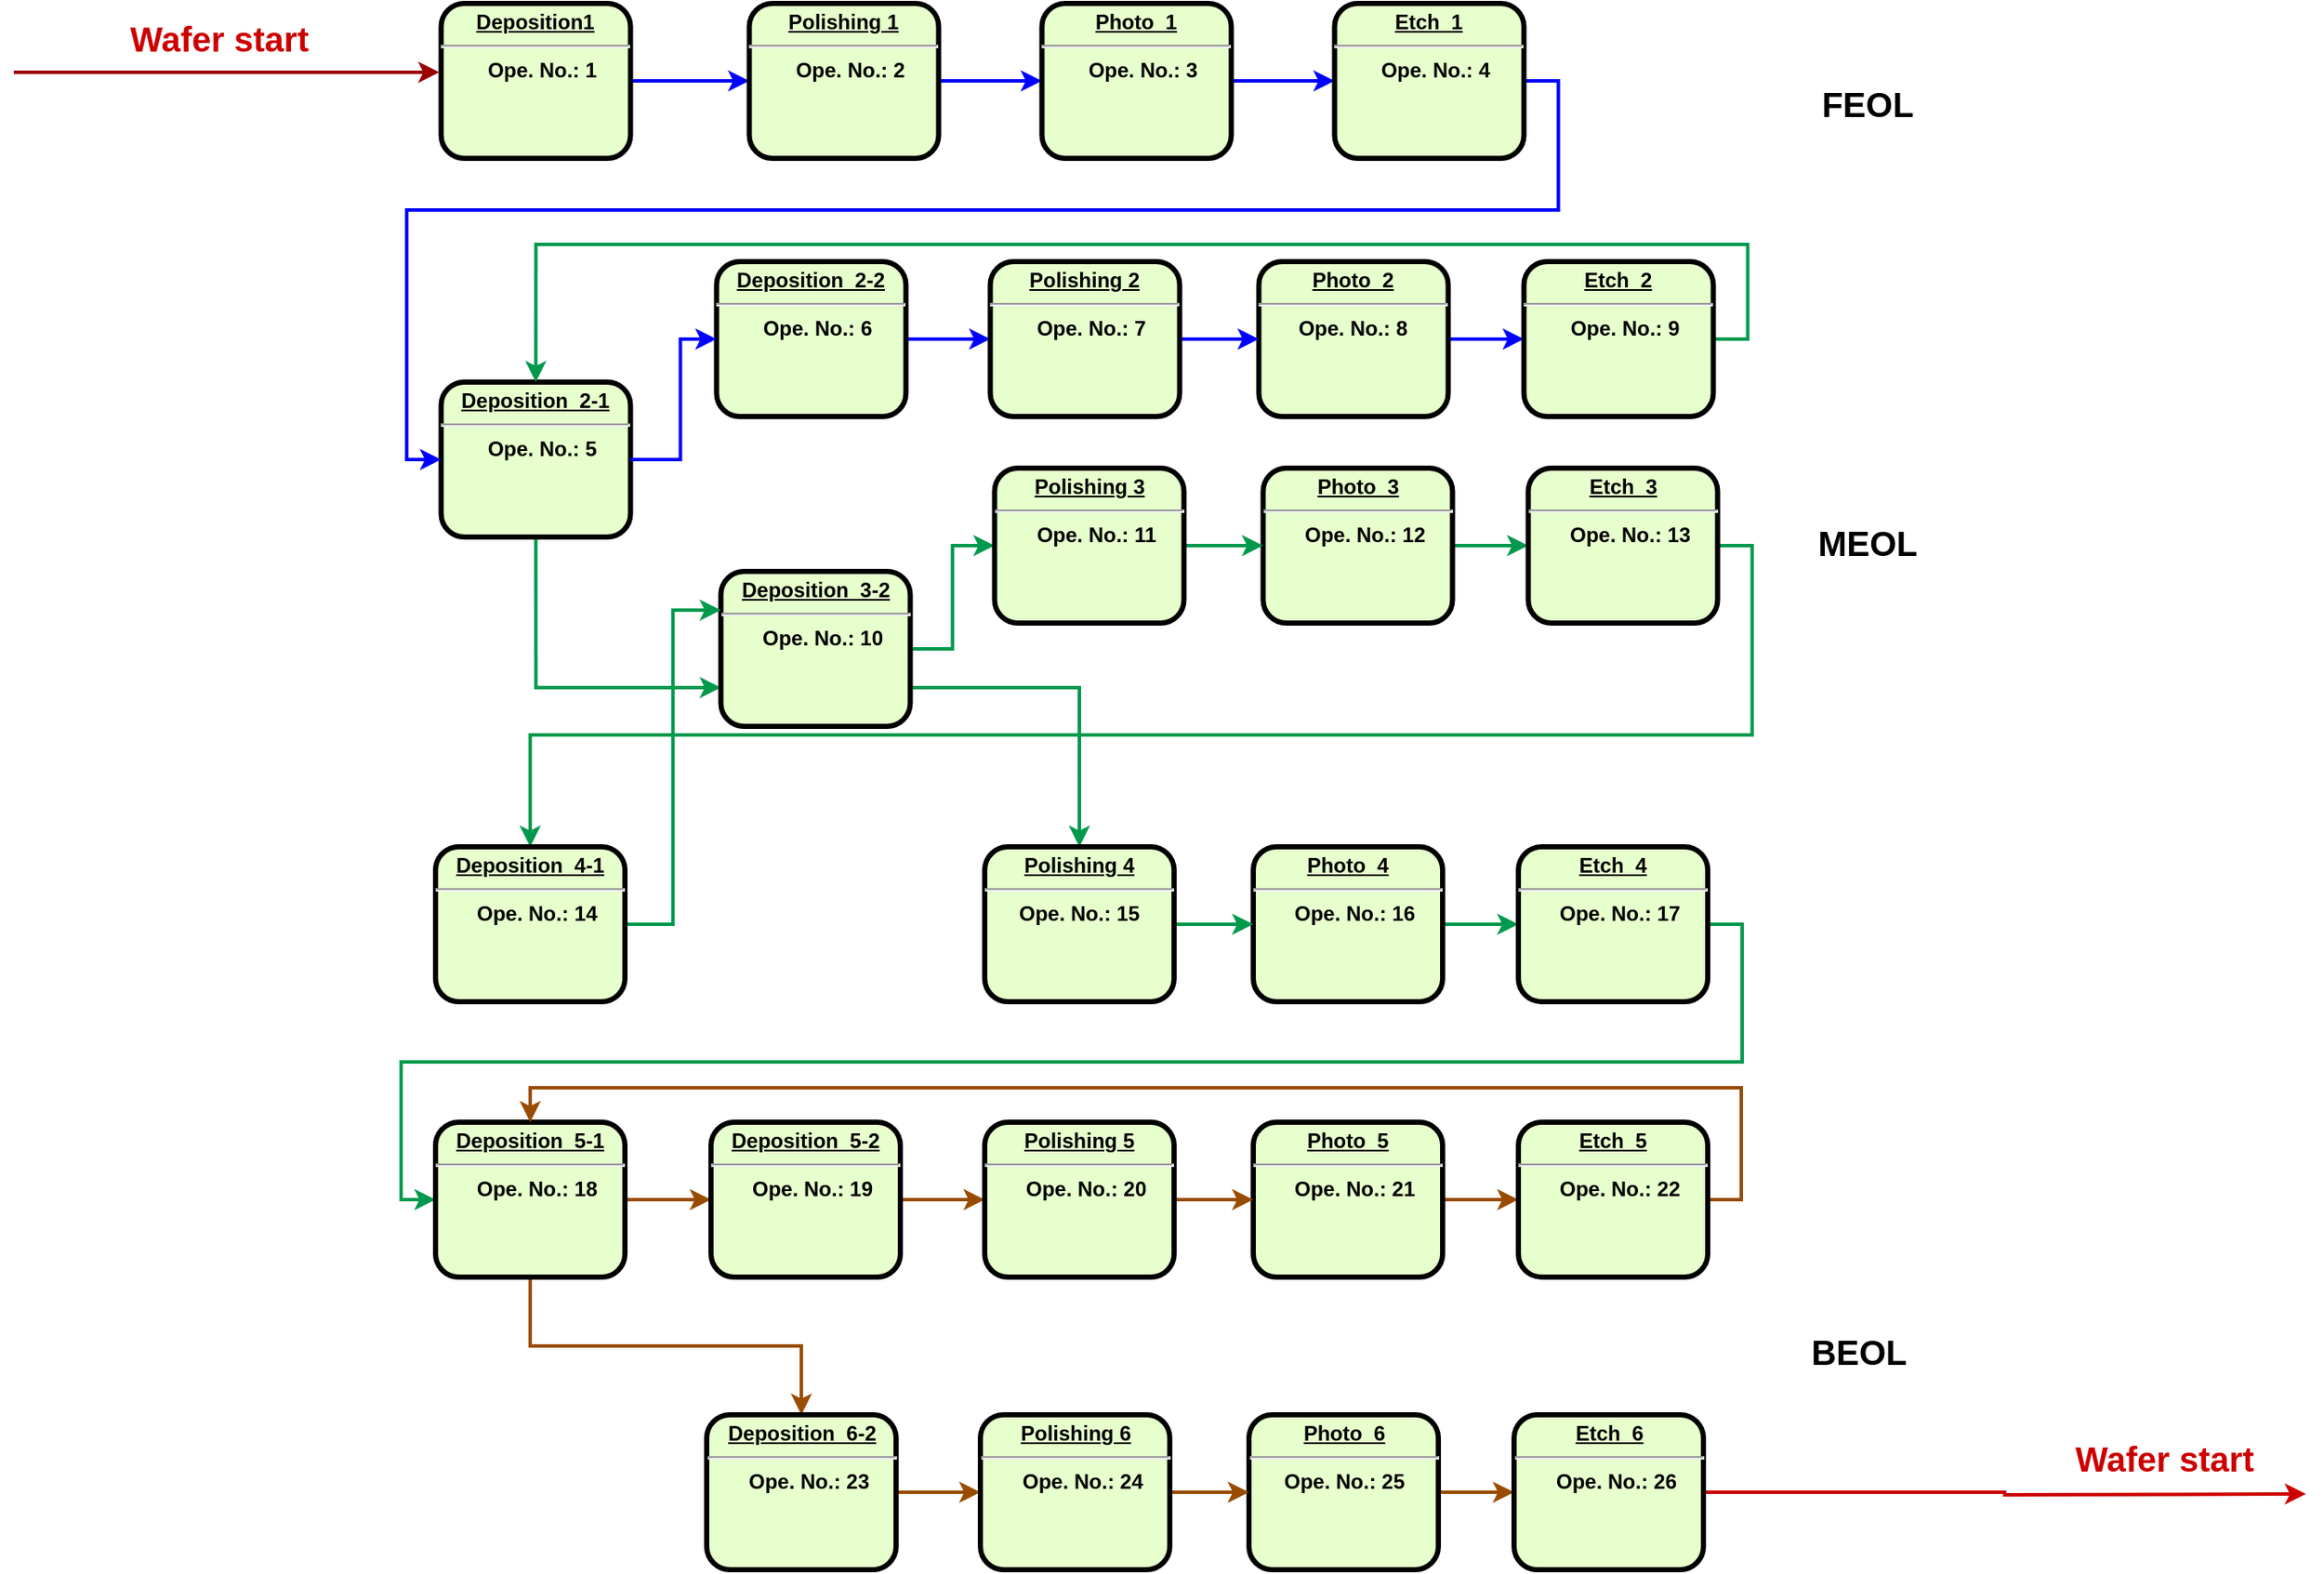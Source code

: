 <mxfile version="14.9.6" type="device" pages="2"><diagram name="Page-1" id="c7558073-3199-34d8-9f00-42111426c3f3"><mxGraphModel dx="2031" dy="1174" grid="1" gridSize="10" guides="1" tooltips="1" connect="1" arrows="1" fold="1" page="1" pageScale="1" pageWidth="826" pageHeight="1169" background="none" math="0" shadow="0"><root><mxCell id="0"/><mxCell id="1" parent="0"/><mxCell id="oB1X-shtibO21b_BVS4g-108" style="edgeStyle=orthogonalEdgeStyle;rounded=0;orthogonalLoop=1;jettySize=auto;html=1;exitX=1;exitY=0.5;exitDx=0;exitDy=0;entryX=0;entryY=0.5;entryDx=0;entryDy=0;strokeColor=#0000FF;strokeWidth=2;" edge="1" parent="1" source="oB1X-shtibO21b_BVS4g-97" target="oB1X-shtibO21b_BVS4g-98"><mxGeometry relative="1" as="geometry"/></mxCell><mxCell id="oB1X-shtibO21b_BVS4g-97" value="&lt;p style=&quot;margin: 0px ; margin-top: 4px ; text-align: center ; text-decoration: underline&quot;&gt;Deposition1&lt;/p&gt;&lt;hr&gt;&lt;p style=&quot;margin: 0px ; margin-left: 8px&quot;&gt;Ope. No.: 1&lt;/p&gt;" style="verticalAlign=middle;align=center;overflow=fill;fontSize=12;fontFamily=Helvetica;html=1;rounded=1;fontStyle=1;strokeWidth=3;fillColor=#E6FFCC" vertex="1" parent="1"><mxGeometry x="368.25" y="90" width="110" height="90" as="geometry"/></mxCell><mxCell id="oB1X-shtibO21b_BVS4g-109" style="edgeStyle=orthogonalEdgeStyle;rounded=0;orthogonalLoop=1;jettySize=auto;html=1;exitX=1;exitY=0.5;exitDx=0;exitDy=0;entryX=0;entryY=0.5;entryDx=0;entryDy=0;strokeColor=#0000FF;strokeWidth=2;" edge="1" parent="1" source="oB1X-shtibO21b_BVS4g-98" target="oB1X-shtibO21b_BVS4g-103"><mxGeometry relative="1" as="geometry"/></mxCell><mxCell id="oB1X-shtibO21b_BVS4g-98" value="&lt;p style=&quot;margin: 0px ; margin-top: 4px ; text-align: center ; text-decoration: underline&quot;&gt;&lt;strong&gt;Polishing 1&lt;br&gt;&lt;/strong&gt;&lt;/p&gt;&lt;hr&gt;&lt;p style=&quot;margin: 0px ; margin-left: 8px&quot;&gt;Ope. No.: 2&lt;br&gt;&lt;/p&gt;" style="verticalAlign=middle;align=center;overflow=fill;fontSize=12;fontFamily=Helvetica;html=1;rounded=1;fontStyle=1;strokeWidth=3;fillColor=#E6FFCC" vertex="1" parent="1"><mxGeometry x="547.25" y="90" width="110" height="90" as="geometry"/></mxCell><mxCell id="oB1X-shtibO21b_BVS4g-146" style="edgeStyle=orthogonalEdgeStyle;rounded=0;orthogonalLoop=1;jettySize=auto;html=1;exitX=0.5;exitY=1;exitDx=0;exitDy=0;entryX=0;entryY=0.75;entryDx=0;entryDy=0;fontSize=20;strokeColor=#00994D;strokeWidth=2;" edge="1" parent="1" source="oB1X-shtibO21b_BVS4g-99" target="oB1X-shtibO21b_BVS4g-121"><mxGeometry relative="1" as="geometry"/></mxCell><mxCell id="oB1X-shtibO21b_BVS4g-99" value="&lt;p style=&quot;margin: 0px ; margin-top: 4px ; text-align: center ; text-decoration: underline&quot;&gt;Deposition_2-1&lt;/p&gt;&lt;hr&gt;&lt;p style=&quot;margin: 0px ; margin-left: 8px&quot;&gt;Ope. No.: 5&lt;br&gt;&lt;/p&gt;" style="verticalAlign=middle;align=center;overflow=fill;fontSize=12;fontFamily=Helvetica;html=1;rounded=1;fontStyle=1;strokeWidth=3;fillColor=#E6FFCC" vertex="1" parent="1"><mxGeometry x="368.25" y="310" width="110" height="90" as="geometry"/></mxCell><mxCell id="oB1X-shtibO21b_BVS4g-126" style="edgeStyle=orthogonalEdgeStyle;rounded=0;orthogonalLoop=1;jettySize=auto;html=1;exitX=1;exitY=0.5;exitDx=0;exitDy=0;entryX=0;entryY=0.5;entryDx=0;entryDy=0;fontSize=20;strokeWidth=2;strokeColor=#0000FF;" edge="1" parent="1" source="oB1X-shtibO21b_BVS4g-100" target="oB1X-shtibO21b_BVS4g-104"><mxGeometry relative="1" as="geometry"/></mxCell><mxCell id="oB1X-shtibO21b_BVS4g-100" value="&lt;p style=&quot;margin: 0px ; margin-top: 4px ; text-align: center ; text-decoration: underline&quot;&gt;&lt;strong&gt;Photo_2&lt;/strong&gt;&lt;strong&gt;&lt;br&gt;&lt;/strong&gt;&lt;/p&gt;&lt;hr&gt;Ope. No.: 8" style="verticalAlign=middle;align=center;overflow=fill;fontSize=12;fontFamily=Helvetica;html=1;rounded=1;fontStyle=1;strokeWidth=3;fillColor=#E6FFCC" vertex="1" parent="1"><mxGeometry x="843.25" y="240" width="110" height="90" as="geometry"/></mxCell><mxCell id="oB1X-shtibO21b_BVS4g-110" style="edgeStyle=orthogonalEdgeStyle;rounded=0;orthogonalLoop=1;jettySize=auto;html=1;exitX=1;exitY=0.5;exitDx=0;exitDy=0;entryX=0;entryY=0.5;entryDx=0;entryDy=0;strokeColor=#0000FF;strokeWidth=2;" edge="1" parent="1" source="oB1X-shtibO21b_BVS4g-111" target="oB1X-shtibO21b_BVS4g-99"><mxGeometry relative="1" as="geometry"><Array as="points"><mxPoint x="1017.25" y="135"/><mxPoint x="1017.25" y="210"/><mxPoint x="348.25" y="210"/><mxPoint x="348.25" y="355"/></Array></mxGeometry></mxCell><mxCell id="oB1X-shtibO21b_BVS4g-112" style="edgeStyle=orthogonalEdgeStyle;rounded=0;orthogonalLoop=1;jettySize=auto;html=1;exitX=1;exitY=0.5;exitDx=0;exitDy=0;entryX=0;entryY=0.5;entryDx=0;entryDy=0;strokeColor=#0000FF;strokeWidth=2;" edge="1" parent="1" source="oB1X-shtibO21b_BVS4g-103" target="oB1X-shtibO21b_BVS4g-111"><mxGeometry relative="1" as="geometry"/></mxCell><mxCell id="oB1X-shtibO21b_BVS4g-103" value="&lt;p style=&quot;margin: 0px ; margin-top: 4px ; text-align: center ; text-decoration: underline&quot;&gt;&lt;strong&gt;Photo_1&lt;br&gt;&lt;/strong&gt;&lt;/p&gt;&lt;hr&gt;&lt;p style=&quot;margin: 0px ; margin-left: 8px&quot;&gt;Ope. No.: 3&lt;br&gt;&lt;/p&gt;" style="verticalAlign=middle;align=center;overflow=fill;fontSize=12;fontFamily=Helvetica;html=1;rounded=1;fontStyle=1;strokeWidth=3;fillColor=#E6FFCC" vertex="1" parent="1"><mxGeometry x="717.25" y="90" width="110" height="90" as="geometry"/></mxCell><mxCell id="oB1X-shtibO21b_BVS4g-145" style="edgeStyle=orthogonalEdgeStyle;rounded=0;orthogonalLoop=1;jettySize=auto;html=1;exitX=1;exitY=0.5;exitDx=0;exitDy=0;entryX=0.5;entryY=0;entryDx=0;entryDy=0;fontSize=20;strokeColor=#00994D;strokeWidth=2;" edge="1" parent="1" source="oB1X-shtibO21b_BVS4g-104" target="oB1X-shtibO21b_BVS4g-99"><mxGeometry relative="1" as="geometry"><Array as="points"><mxPoint x="1127.25" y="285"/><mxPoint x="1127.25" y="230"/><mxPoint x="423.25" y="230"/></Array></mxGeometry></mxCell><mxCell id="oB1X-shtibO21b_BVS4g-104" value="&lt;p style=&quot;margin: 0px ; margin-top: 4px ; text-align: center ; text-decoration: underline&quot;&gt;&lt;strong&gt;Etch_2&lt;/strong&gt;&lt;/p&gt;&lt;hr&gt;&lt;p style=&quot;margin: 0px ; margin-left: 8px&quot;&gt;Ope. No.: 9&lt;br&gt;&lt;/p&gt;" style="verticalAlign=middle;align=center;overflow=fill;fontSize=12;fontFamily=Helvetica;html=1;rounded=1;fontStyle=1;strokeWidth=3;fillColor=#E6FFCC" vertex="1" parent="1"><mxGeometry x="997.25" y="240" width="110" height="90" as="geometry"/></mxCell><mxCell id="oB1X-shtibO21b_BVS4g-106" value="" style="edgeStyle=elbowEdgeStyle;elbow=vertical;strokeColor=#990000;strokeWidth=2" edge="1" parent="1"><mxGeometry width="100" height="100" relative="1" as="geometry"><mxPoint x="120" y="130" as="sourcePoint"/><mxPoint x="367.25" y="130" as="targetPoint"/></mxGeometry></mxCell><mxCell id="oB1X-shtibO21b_BVS4g-111" value="&lt;p style=&quot;margin: 0px ; margin-top: 4px ; text-align: center ; text-decoration: underline&quot;&gt;&lt;strong&gt;Etch_1&lt;br&gt;&lt;/strong&gt;&lt;/p&gt;&lt;hr&gt;&lt;p style=&quot;margin: 0px ; margin-left: 8px&quot;&gt;Ope. No.: 4&lt;br&gt;&lt;/p&gt;" style="verticalAlign=middle;align=center;overflow=fill;fontSize=12;fontFamily=Helvetica;html=1;rounded=1;fontStyle=1;strokeWidth=3;fillColor=#E6FFCC" vertex="1" parent="1"><mxGeometry x="887.25" y="90" width="110" height="90" as="geometry"/></mxCell><mxCell id="oB1X-shtibO21b_BVS4g-113" value="FEOL" style="text;html=1;strokeColor=none;fillColor=none;align=center;verticalAlign=middle;whiteSpace=wrap;rounded=0;fontSize=20;fontStyle=1" vertex="1" parent="1"><mxGeometry x="1147.25" y="125" width="100" height="45" as="geometry"/></mxCell><mxCell id="oB1X-shtibO21b_BVS4g-124" style="edgeStyle=orthogonalEdgeStyle;rounded=0;orthogonalLoop=1;jettySize=auto;html=1;exitX=1;exitY=0.5;exitDx=0;exitDy=0;fontSize=20;strokeWidth=2;strokeColor=#0000FF;" edge="1" parent="1" source="oB1X-shtibO21b_BVS4g-114" target="oB1X-shtibO21b_BVS4g-115"><mxGeometry relative="1" as="geometry"/></mxCell><mxCell id="oB1X-shtibO21b_BVS4g-114" value="&lt;p style=&quot;margin: 0px ; margin-top: 4px ; text-align: center ; text-decoration: underline&quot;&gt;Deposition_2-2&lt;strong&gt;&lt;br&gt;&lt;/strong&gt;&lt;/p&gt;&lt;hr&gt;&lt;p style=&quot;margin: 0px ; margin-left: 8px&quot;&gt;Ope. No.: 6&lt;br&gt;&lt;/p&gt;" style="verticalAlign=middle;align=center;overflow=fill;fontSize=12;fontFamily=Helvetica;html=1;rounded=1;fontStyle=1;strokeWidth=3;fillColor=#E6FFCC" vertex="1" parent="1"><mxGeometry x="528.25" y="240" width="110" height="90" as="geometry"/></mxCell><mxCell id="oB1X-shtibO21b_BVS4g-125" style="edgeStyle=orthogonalEdgeStyle;rounded=0;orthogonalLoop=1;jettySize=auto;html=1;exitX=1;exitY=0.5;exitDx=0;exitDy=0;entryX=0;entryY=0.5;entryDx=0;entryDy=0;fontSize=20;strokeWidth=2;strokeColor=#0000FF;" edge="1" parent="1" source="oB1X-shtibO21b_BVS4g-115" target="oB1X-shtibO21b_BVS4g-100"><mxGeometry relative="1" as="geometry"/></mxCell><mxCell id="oB1X-shtibO21b_BVS4g-115" value="&lt;p style=&quot;margin: 0px ; margin-top: 4px ; text-align: center ; text-decoration: underline&quot;&gt;&lt;strong&gt;Polishing 2&lt;/strong&gt;&lt;strong&gt;&lt;br&gt;&lt;/strong&gt;&lt;/p&gt;&lt;hr&gt;&lt;p style=&quot;margin: 0px ; margin-left: 8px&quot;&gt;Ope. No.: 7&lt;br&gt;&lt;/p&gt;" style="verticalAlign=middle;align=center;overflow=fill;fontSize=12;fontFamily=Helvetica;html=1;rounded=1;fontStyle=1;strokeWidth=3;fillColor=#E6FFCC" vertex="1" parent="1"><mxGeometry x="687.25" y="240" width="110" height="90" as="geometry"/></mxCell><mxCell id="oB1X-shtibO21b_BVS4g-116" value="MEOL" style="text;html=1;strokeColor=none;fillColor=none;align=center;verticalAlign=middle;whiteSpace=wrap;rounded=0;fontSize=20;fontStyle=1" vertex="1" parent="1"><mxGeometry x="1147.25" y="380" width="100" height="45" as="geometry"/></mxCell><mxCell id="oB1X-shtibO21b_BVS4g-117" value="BEOL" style="text;html=1;strokeColor=none;fillColor=none;align=center;verticalAlign=middle;whiteSpace=wrap;rounded=0;fontSize=20;fontStyle=1" vertex="1" parent="1"><mxGeometry x="1141.52" y="850" width="100" height="45" as="geometry"/></mxCell><mxCell id="oB1X-shtibO21b_BVS4g-149" style="edgeStyle=orthogonalEdgeStyle;rounded=0;orthogonalLoop=1;jettySize=auto;html=1;exitX=1;exitY=0.5;exitDx=0;exitDy=0;entryX=0;entryY=0.5;entryDx=0;entryDy=0;fontSize=20;strokeColor=#00994D;strokeWidth=2;" edge="1" parent="1" source="oB1X-shtibO21b_BVS4g-119" target="oB1X-shtibO21b_BVS4g-120"><mxGeometry relative="1" as="geometry"/></mxCell><mxCell id="oB1X-shtibO21b_BVS4g-119" value="&lt;p style=&quot;margin: 0px ; margin-top: 4px ; text-align: center ; text-decoration: underline&quot;&gt;&lt;strong&gt;Photo_3&lt;/strong&gt;&lt;strong&gt;&lt;br&gt;&lt;/strong&gt;&lt;/p&gt;&lt;hr&gt;&lt;p style=&quot;margin: 0px ; margin-left: 8px&quot;&gt;Ope. No.: 12&lt;br&gt;&lt;/p&gt;" style="verticalAlign=middle;align=center;overflow=fill;fontSize=12;fontFamily=Helvetica;html=1;rounded=1;fontStyle=1;strokeWidth=3;fillColor=#E6FFCC" vertex="1" parent="1"><mxGeometry x="845.75" y="360" width="110" height="90" as="geometry"/></mxCell><mxCell id="oB1X-shtibO21b_BVS4g-150" style="edgeStyle=orthogonalEdgeStyle;rounded=0;orthogonalLoop=1;jettySize=auto;html=1;exitX=1;exitY=0.5;exitDx=0;exitDy=0;fontSize=20;strokeColor=#00994D;strokeWidth=2;" edge="1" parent="1" source="oB1X-shtibO21b_BVS4g-120" target="oB1X-shtibO21b_BVS4g-127"><mxGeometry relative="1" as="geometry"/></mxCell><mxCell id="oB1X-shtibO21b_BVS4g-120" value="&lt;p style=&quot;margin: 0px ; margin-top: 4px ; text-align: center ; text-decoration: underline&quot;&gt;&lt;strong&gt;Etch_3&lt;/strong&gt;&lt;/p&gt;&lt;hr&gt;&lt;p style=&quot;margin: 0px ; margin-left: 8px&quot;&gt;Ope. No.: 13&lt;br&gt;&lt;/p&gt;" style="verticalAlign=middle;align=center;overflow=fill;fontSize=12;fontFamily=Helvetica;html=1;rounded=1;fontStyle=1;strokeWidth=3;fillColor=#E6FFCC" vertex="1" parent="1"><mxGeometry x="999.75" y="360" width="110" height="90" as="geometry"/></mxCell><mxCell id="oB1X-shtibO21b_BVS4g-147" style="edgeStyle=orthogonalEdgeStyle;rounded=0;orthogonalLoop=1;jettySize=auto;html=1;exitX=1;exitY=0.5;exitDx=0;exitDy=0;fontSize=20;strokeColor=#00994D;strokeWidth=2;" edge="1" parent="1" source="oB1X-shtibO21b_BVS4g-121" target="oB1X-shtibO21b_BVS4g-122"><mxGeometry relative="1" as="geometry"/></mxCell><mxCell id="oB1X-shtibO21b_BVS4g-152" style="edgeStyle=orthogonalEdgeStyle;rounded=0;orthogonalLoop=1;jettySize=auto;html=1;exitX=1;exitY=0.75;exitDx=0;exitDy=0;entryX=0.5;entryY=0;entryDx=0;entryDy=0;fontSize=20;strokeColor=#00994D;strokeWidth=2;" edge="1" parent="1" source="oB1X-shtibO21b_BVS4g-121" target="oB1X-shtibO21b_BVS4g-131"><mxGeometry relative="1" as="geometry"/></mxCell><mxCell id="oB1X-shtibO21b_BVS4g-121" value="&lt;p style=&quot;margin: 0px ; margin-top: 4px ; text-align: center ; text-decoration: underline&quot;&gt;Deposition_3-2&lt;strong&gt;&lt;br&gt;&lt;/strong&gt;&lt;/p&gt;&lt;hr&gt;&lt;p style=&quot;margin: 0px ; margin-left: 8px&quot;&gt;Ope. No.: 10&lt;br&gt;&lt;/p&gt;" style="verticalAlign=middle;align=center;overflow=fill;fontSize=12;fontFamily=Helvetica;html=1;rounded=1;fontStyle=1;strokeWidth=3;fillColor=#E6FFCC" vertex="1" parent="1"><mxGeometry x="530.75" y="420" width="110" height="90" as="geometry"/></mxCell><mxCell id="oB1X-shtibO21b_BVS4g-148" style="edgeStyle=orthogonalEdgeStyle;rounded=0;orthogonalLoop=1;jettySize=auto;html=1;exitX=1;exitY=0.5;exitDx=0;exitDy=0;fontSize=20;strokeColor=#00994D;strokeWidth=2;" edge="1" parent="1" source="oB1X-shtibO21b_BVS4g-122" target="oB1X-shtibO21b_BVS4g-119"><mxGeometry relative="1" as="geometry"/></mxCell><mxCell id="oB1X-shtibO21b_BVS4g-122" value="&lt;p style=&quot;margin: 0px ; margin-top: 4px ; text-align: center ; text-decoration: underline&quot;&gt;&lt;strong&gt;Polishing 3&lt;/strong&gt;&lt;strong&gt;&lt;br&gt;&lt;/strong&gt;&lt;/p&gt;&lt;hr&gt;&lt;p style=&quot;margin: 0px ; margin-left: 8px&quot;&gt;Ope. No.: 11&lt;br&gt;&lt;/p&gt;" style="verticalAlign=middle;align=center;overflow=fill;fontSize=12;fontFamily=Helvetica;html=1;rounded=1;fontStyle=1;strokeWidth=3;fillColor=#E6FFCC" vertex="1" parent="1"><mxGeometry x="689.75" y="360" width="110" height="90" as="geometry"/></mxCell><mxCell id="oB1X-shtibO21b_BVS4g-151" style="edgeStyle=orthogonalEdgeStyle;rounded=0;orthogonalLoop=1;jettySize=auto;html=1;exitX=1;exitY=0.5;exitDx=0;exitDy=0;entryX=0;entryY=0.25;entryDx=0;entryDy=0;fontSize=20;strokeColor=#00994D;strokeWidth=2;" edge="1" parent="1" source="oB1X-shtibO21b_BVS4g-127" target="oB1X-shtibO21b_BVS4g-121"><mxGeometry relative="1" as="geometry"/></mxCell><mxCell id="oB1X-shtibO21b_BVS4g-127" value="&lt;p style=&quot;margin: 0px ; margin-top: 4px ; text-align: center ; text-decoration: underline&quot;&gt;Deposition_4-1&lt;/p&gt;&lt;hr&gt;&lt;p style=&quot;margin: 0px ; margin-left: 8px&quot;&gt;Ope. No.: 14&lt;br&gt;&lt;/p&gt;" style="verticalAlign=middle;align=center;overflow=fill;fontSize=12;fontFamily=Helvetica;html=1;rounded=1;fontStyle=1;strokeWidth=3;fillColor=#E6FFCC" vertex="1" parent="1"><mxGeometry x="365.02" y="580" width="110" height="90" as="geometry"/></mxCell><mxCell id="oB1X-shtibO21b_BVS4g-156" style="edgeStyle=orthogonalEdgeStyle;rounded=0;orthogonalLoop=1;jettySize=auto;html=1;exitX=1;exitY=0.5;exitDx=0;exitDy=0;entryX=0;entryY=0.5;entryDx=0;entryDy=0;fontSize=20;strokeColor=#00994D;strokeWidth=2;" edge="1" parent="1" source="oB1X-shtibO21b_BVS4g-128" target="oB1X-shtibO21b_BVS4g-129"><mxGeometry relative="1" as="geometry"/></mxCell><mxCell id="oB1X-shtibO21b_BVS4g-128" value="&lt;p style=&quot;margin: 0px ; margin-top: 4px ; text-align: center ; text-decoration: underline&quot;&gt;&lt;strong&gt;Photo_4&lt;/strong&gt;&lt;strong&gt;&lt;br&gt;&lt;/strong&gt;&lt;/p&gt;&lt;hr&gt;&lt;p style=&quot;margin: 0px ; margin-left: 8px&quot;&gt;Ope. No.: 16&lt;br&gt;&lt;/p&gt;" style="verticalAlign=middle;align=center;overflow=fill;fontSize=12;fontFamily=Helvetica;html=1;rounded=1;fontStyle=1;strokeWidth=3;fillColor=#E6FFCC" vertex="1" parent="1"><mxGeometry x="840.02" y="580" width="110" height="90" as="geometry"/></mxCell><mxCell id="oB1X-shtibO21b_BVS4g-157" style="edgeStyle=orthogonalEdgeStyle;rounded=0;orthogonalLoop=1;jettySize=auto;html=1;exitX=1;exitY=0.5;exitDx=0;exitDy=0;entryX=0;entryY=0.5;entryDx=0;entryDy=0;fontSize=20;strokeColor=#00994D;strokeWidth=2;" edge="1" parent="1" source="oB1X-shtibO21b_BVS4g-129" target="oB1X-shtibO21b_BVS4g-132"><mxGeometry relative="1" as="geometry"/></mxCell><mxCell id="oB1X-shtibO21b_BVS4g-129" value="&lt;p style=&quot;margin: 0px ; margin-top: 4px ; text-align: center ; text-decoration: underline&quot;&gt;&lt;strong&gt;Etch_4&lt;/strong&gt;&lt;/p&gt;&lt;hr&gt;&lt;p style=&quot;margin: 0px ; margin-left: 8px&quot;&gt;Ope. No.: 17&lt;br&gt;&lt;/p&gt;" style="verticalAlign=middle;align=center;overflow=fill;fontSize=12;fontFamily=Helvetica;html=1;rounded=1;fontStyle=1;strokeWidth=3;fillColor=#E6FFCC" vertex="1" parent="1"><mxGeometry x="994.02" y="580" width="110" height="90" as="geometry"/></mxCell><mxCell id="oB1X-shtibO21b_BVS4g-153" style="edgeStyle=orthogonalEdgeStyle;rounded=0;orthogonalLoop=1;jettySize=auto;html=1;exitX=1;exitY=0.5;exitDx=0;exitDy=0;entryX=0;entryY=0.5;entryDx=0;entryDy=0;fontSize=20;strokeColor=#00994D;strokeWidth=2;" edge="1" parent="1" source="oB1X-shtibO21b_BVS4g-131" target="oB1X-shtibO21b_BVS4g-128"><mxGeometry relative="1" as="geometry"/></mxCell><mxCell id="oB1X-shtibO21b_BVS4g-131" value="&lt;p style=&quot;margin: 0px ; margin-top: 4px ; text-align: center ; text-decoration: underline&quot;&gt;&lt;strong&gt;Polishing 4&lt;/strong&gt;&lt;strong&gt;&lt;br&gt;&lt;/strong&gt;&lt;/p&gt;&lt;hr&gt;Ope. No.: 15" style="verticalAlign=middle;align=center;overflow=fill;fontSize=12;fontFamily=Helvetica;html=1;rounded=1;fontStyle=1;strokeWidth=3;fillColor=#E6FFCC" vertex="1" parent="1"><mxGeometry x="684.02" y="580" width="110" height="90" as="geometry"/></mxCell><mxCell id="oB1X-shtibO21b_BVS4g-158" style="edgeStyle=orthogonalEdgeStyle;rounded=0;orthogonalLoop=1;jettySize=auto;html=1;exitX=1;exitY=0.5;exitDx=0;exitDy=0;entryX=0;entryY=0.5;entryDx=0;entryDy=0;fontSize=20;strokeColor=#994C00;strokeWidth=2;" edge="1" parent="1" source="oB1X-shtibO21b_BVS4g-132" target="oB1X-shtibO21b_BVS4g-135"><mxGeometry relative="1" as="geometry"/></mxCell><mxCell id="oB1X-shtibO21b_BVS4g-165" style="edgeStyle=orthogonalEdgeStyle;rounded=0;orthogonalLoop=1;jettySize=auto;html=1;exitX=0.5;exitY=1;exitDx=0;exitDy=0;entryX=0.5;entryY=0;entryDx=0;entryDy=0;fontSize=20;strokeColor=#994C00;strokeWidth=2;" edge="1" parent="1" source="oB1X-shtibO21b_BVS4g-132" target="oB1X-shtibO21b_BVS4g-140"><mxGeometry relative="1" as="geometry"/></mxCell><mxCell id="oB1X-shtibO21b_BVS4g-132" value="&lt;p style=&quot;margin: 0px ; margin-top: 4px ; text-align: center ; text-decoration: underline&quot;&gt;Deposition_5-1&lt;/p&gt;&lt;hr&gt;&lt;p style=&quot;margin: 0px ; margin-left: 8px&quot;&gt;Ope. No.: 18&lt;br&gt;&lt;/p&gt;" style="verticalAlign=middle;align=center;overflow=fill;fontSize=12;fontFamily=Helvetica;html=1;rounded=1;fontStyle=1;strokeWidth=3;fillColor=#E6FFCC" vertex="1" parent="1"><mxGeometry x="365.02" y="740" width="110" height="90" as="geometry"/></mxCell><mxCell id="oB1X-shtibO21b_BVS4g-161" style="edgeStyle=orthogonalEdgeStyle;rounded=0;orthogonalLoop=1;jettySize=auto;html=1;exitX=1;exitY=0.5;exitDx=0;exitDy=0;entryX=0;entryY=0.5;entryDx=0;entryDy=0;fontSize=20;strokeColor=#994C00;strokeWidth=2;" edge="1" parent="1" source="oB1X-shtibO21b_BVS4g-133" target="oB1X-shtibO21b_BVS4g-134"><mxGeometry relative="1" as="geometry"/></mxCell><mxCell id="oB1X-shtibO21b_BVS4g-133" value="&lt;p style=&quot;margin: 0px ; margin-top: 4px ; text-align: center ; text-decoration: underline&quot;&gt;&lt;strong&gt;Photo_5&lt;/strong&gt;&lt;strong&gt;&lt;br&gt;&lt;/strong&gt;&lt;/p&gt;&lt;hr&gt;&lt;p style=&quot;margin: 0px ; margin-left: 8px&quot;&gt;Ope. No.: 21&lt;br&gt;&lt;/p&gt;" style="verticalAlign=middle;align=center;overflow=fill;fontSize=12;fontFamily=Helvetica;html=1;rounded=1;fontStyle=1;strokeWidth=3;fillColor=#E6FFCC" vertex="1" parent="1"><mxGeometry x="840.02" y="740" width="110" height="90" as="geometry"/></mxCell><mxCell id="oB1X-shtibO21b_BVS4g-162" style="edgeStyle=orthogonalEdgeStyle;rounded=0;orthogonalLoop=1;jettySize=auto;html=1;exitX=1;exitY=0.5;exitDx=0;exitDy=0;entryX=0.5;entryY=0;entryDx=0;entryDy=0;fontSize=20;strokeColor=#994C00;strokeWidth=2;" edge="1" parent="1" source="oB1X-shtibO21b_BVS4g-134" target="oB1X-shtibO21b_BVS4g-132"><mxGeometry relative="1" as="geometry"><Array as="points"><mxPoint x="1123.52" y="785"/><mxPoint x="1123.52" y="720"/><mxPoint x="419.52" y="720"/></Array></mxGeometry></mxCell><mxCell id="oB1X-shtibO21b_BVS4g-134" value="&lt;p style=&quot;margin: 0px ; margin-top: 4px ; text-align: center ; text-decoration: underline&quot;&gt;&lt;strong&gt;Etch_5&lt;/strong&gt;&lt;/p&gt;&lt;hr&gt;&lt;p style=&quot;margin: 0px ; margin-left: 8px&quot;&gt;Ope. No.: 22&lt;br&gt;&lt;/p&gt;" style="verticalAlign=middle;align=center;overflow=fill;fontSize=12;fontFamily=Helvetica;html=1;rounded=1;fontStyle=1;strokeWidth=3;fillColor=#E6FFCC" vertex="1" parent="1"><mxGeometry x="994.02" y="740" width="110" height="90" as="geometry"/></mxCell><mxCell id="oB1X-shtibO21b_BVS4g-159" style="edgeStyle=orthogonalEdgeStyle;rounded=0;orthogonalLoop=1;jettySize=auto;html=1;exitX=1;exitY=0.5;exitDx=0;exitDy=0;entryX=0;entryY=0.5;entryDx=0;entryDy=0;fontSize=20;strokeColor=#994C00;strokeWidth=2;" edge="1" parent="1" source="oB1X-shtibO21b_BVS4g-135" target="oB1X-shtibO21b_BVS4g-136"><mxGeometry relative="1" as="geometry"/></mxCell><mxCell id="oB1X-shtibO21b_BVS4g-135" value="&lt;p style=&quot;margin: 0px ; margin-top: 4px ; text-align: center ; text-decoration: underline&quot;&gt;Deposition_5-2&lt;strong&gt;&lt;br&gt;&lt;/strong&gt;&lt;/p&gt;&lt;hr&gt;&lt;p style=&quot;margin: 0px ; margin-left: 8px&quot;&gt;Ope. No.: 19&lt;br&gt;&lt;/p&gt;" style="verticalAlign=middle;align=center;overflow=fill;fontSize=12;fontFamily=Helvetica;html=1;rounded=1;fontStyle=1;strokeWidth=3;fillColor=#E6FFCC" vertex="1" parent="1"><mxGeometry x="525.02" y="740" width="110" height="90" as="geometry"/></mxCell><mxCell id="oB1X-shtibO21b_BVS4g-160" style="edgeStyle=orthogonalEdgeStyle;rounded=0;orthogonalLoop=1;jettySize=auto;html=1;exitX=1;exitY=0.5;exitDx=0;exitDy=0;entryX=0;entryY=0.5;entryDx=0;entryDy=0;fontSize=20;strokeColor=#994C00;strokeWidth=2;" edge="1" parent="1" source="oB1X-shtibO21b_BVS4g-136" target="oB1X-shtibO21b_BVS4g-133"><mxGeometry relative="1" as="geometry"/></mxCell><mxCell id="oB1X-shtibO21b_BVS4g-136" value="&lt;p style=&quot;margin: 0px ; margin-top: 4px ; text-align: center ; text-decoration: underline&quot;&gt;&lt;strong&gt;Polishing 5&lt;/strong&gt;&lt;strong&gt;&lt;br&gt;&lt;/strong&gt;&lt;/p&gt;&lt;hr&gt;&lt;p style=&quot;margin: 0px ; margin-left: 8px&quot;&gt;Ope. No.: 20&lt;br&gt;&lt;/p&gt;" style="verticalAlign=middle;align=center;overflow=fill;fontSize=12;fontFamily=Helvetica;html=1;rounded=1;fontStyle=1;strokeWidth=3;fillColor=#E6FFCC" vertex="1" parent="1"><mxGeometry x="684.02" y="740" width="110" height="90" as="geometry"/></mxCell><mxCell id="oB1X-shtibO21b_BVS4g-168" style="edgeStyle=orthogonalEdgeStyle;rounded=0;orthogonalLoop=1;jettySize=auto;html=1;exitX=1;exitY=0.5;exitDx=0;exitDy=0;fontSize=20;strokeColor=#994C00;strokeWidth=2;" edge="1" parent="1" source="oB1X-shtibO21b_BVS4g-138" target="oB1X-shtibO21b_BVS4g-139"><mxGeometry relative="1" as="geometry"/></mxCell><mxCell id="oB1X-shtibO21b_BVS4g-138" value="&lt;p style=&quot;margin: 0px ; margin-top: 4px ; text-align: center ; text-decoration: underline&quot;&gt;&lt;strong&gt;Photo_6&lt;/strong&gt;&lt;strong&gt;&lt;br&gt;&lt;/strong&gt;&lt;/p&gt;&lt;hr&gt;Ope. No.: 25" style="verticalAlign=middle;align=center;overflow=fill;fontSize=12;fontFamily=Helvetica;html=1;rounded=1;fontStyle=1;strokeWidth=3;fillColor=#E6FFCC" vertex="1" parent="1"><mxGeometry x="837.52" y="910" width="110" height="90" as="geometry"/></mxCell><mxCell id="oB1X-shtibO21b_BVS4g-169" style="edgeStyle=orthogonalEdgeStyle;rounded=0;orthogonalLoop=1;jettySize=auto;html=1;exitX=1;exitY=0.5;exitDx=0;exitDy=0;fontSize=20;fontColor=#CC0000;strokeColor=#CC0000;strokeWidth=2;" edge="1" parent="1" source="oB1X-shtibO21b_BVS4g-139"><mxGeometry relative="1" as="geometry"><mxPoint x="1451.52" y="956" as="targetPoint"/></mxGeometry></mxCell><mxCell id="oB1X-shtibO21b_BVS4g-139" value="&lt;p style=&quot;margin: 0px ; margin-top: 4px ; text-align: center ; text-decoration: underline&quot;&gt;&lt;strong&gt;Etch_6&lt;/strong&gt;&lt;/p&gt;&lt;hr&gt;&lt;p style=&quot;margin: 0px ; margin-left: 8px&quot;&gt;Ope. No.: 26&lt;br&gt;&lt;/p&gt;" style="verticalAlign=middle;align=center;overflow=fill;fontSize=12;fontFamily=Helvetica;html=1;rounded=1;fontStyle=1;strokeWidth=3;fillColor=#E6FFCC" vertex="1" parent="1"><mxGeometry x="991.52" y="910" width="110" height="90" as="geometry"/></mxCell><mxCell id="oB1X-shtibO21b_BVS4g-166" style="edgeStyle=orthogonalEdgeStyle;rounded=0;orthogonalLoop=1;jettySize=auto;html=1;exitX=1;exitY=0.5;exitDx=0;exitDy=0;entryX=0;entryY=0.5;entryDx=0;entryDy=0;fontSize=20;strokeColor=#994C00;strokeWidth=2;" edge="1" parent="1" source="oB1X-shtibO21b_BVS4g-140" target="oB1X-shtibO21b_BVS4g-141"><mxGeometry relative="1" as="geometry"/></mxCell><mxCell id="oB1X-shtibO21b_BVS4g-140" value="&lt;p style=&quot;margin: 0px ; margin-top: 4px ; text-align: center ; text-decoration: underline&quot;&gt;Deposition_6-2&lt;strong&gt;&lt;br&gt;&lt;/strong&gt;&lt;/p&gt;&lt;hr&gt;&lt;p style=&quot;margin: 0px ; margin-left: 8px&quot;&gt;Ope. No.: 23&lt;br&gt;&lt;/p&gt;" style="verticalAlign=middle;align=center;overflow=fill;fontSize=12;fontFamily=Helvetica;html=1;rounded=1;fontStyle=1;strokeWidth=3;fillColor=#E6FFCC" vertex="1" parent="1"><mxGeometry x="522.52" y="910" width="110" height="90" as="geometry"/></mxCell><mxCell id="oB1X-shtibO21b_BVS4g-167" style="edgeStyle=orthogonalEdgeStyle;rounded=0;orthogonalLoop=1;jettySize=auto;html=1;exitX=1;exitY=0.5;exitDx=0;exitDy=0;entryX=0;entryY=0.5;entryDx=0;entryDy=0;fontSize=20;strokeColor=#994C00;strokeWidth=2;" edge="1" parent="1" source="oB1X-shtibO21b_BVS4g-141" target="oB1X-shtibO21b_BVS4g-138"><mxGeometry relative="1" as="geometry"/></mxCell><mxCell id="oB1X-shtibO21b_BVS4g-141" value="&lt;p style=&quot;margin: 0px ; margin-top: 4px ; text-align: center ; text-decoration: underline&quot;&gt;&lt;strong&gt;Polishing 6&lt;/strong&gt;&lt;strong&gt;&lt;br&gt;&lt;/strong&gt;&lt;/p&gt;&lt;hr&gt;&lt;p style=&quot;margin: 0px ; margin-left: 8px&quot;&gt;Ope. No.: 24&lt;br&gt;&lt;/p&gt;" style="verticalAlign=middle;align=center;overflow=fill;fontSize=12;fontFamily=Helvetica;html=1;rounded=1;fontStyle=1;strokeWidth=3;fillColor=#E6FFCC" vertex="1" parent="1"><mxGeometry x="681.52" y="910" width="110" height="90" as="geometry"/></mxCell><mxCell id="oB1X-shtibO21b_BVS4g-144" style="edgeStyle=orthogonalEdgeStyle;rounded=0;orthogonalLoop=1;jettySize=auto;html=1;exitX=1;exitY=0.5;exitDx=0;exitDy=0;entryX=0;entryY=0.5;entryDx=0;entryDy=0;fontSize=20;strokeWidth=2;strokeColor=#0000FF;" edge="1" parent="1" source="oB1X-shtibO21b_BVS4g-99" target="oB1X-shtibO21b_BVS4g-114"><mxGeometry relative="1" as="geometry"><mxPoint x="478.25" y="355" as="sourcePoint"/><mxPoint x="528.25" y="285" as="targetPoint"/><Array as="points"><mxPoint x="507.25" y="355"/><mxPoint x="507.25" y="285"/></Array></mxGeometry></mxCell><mxCell id="oB1X-shtibO21b_BVS4g-170" value="Wafer start" style="text;html=1;strokeColor=none;fillColor=none;align=center;verticalAlign=middle;whiteSpace=wrap;rounded=0;fontSize=20;fontStyle=1;fontColor=#CC0000;" vertex="1" parent="1"><mxGeometry x="182.25" y="95" width="115" height="30" as="geometry"/></mxCell><mxCell id="oB1X-shtibO21b_BVS4g-171" value="Wafer start" style="text;html=1;strokeColor=none;fillColor=none;align=center;verticalAlign=middle;whiteSpace=wrap;rounded=0;fontSize=20;fontStyle=1;fontColor=#CC0000;" vertex="1" parent="1"><mxGeometry x="1311.52" y="920" width="115" height="30" as="geometry"/></mxCell></root></mxGraphModel></diagram><diagram id="PBZjXEdjQUQUljar5VwB" name="Page-2"><mxGraphModel dx="1422" dy="822" grid="1" gridSize="10" guides="1" tooltips="1" connect="1" arrows="1" fold="1" page="1" pageScale="1" pageWidth="850" pageHeight="1100" math="0" shadow="0"><root><mxCell id="AZtcDQjO1kDId1_mPcOl-0"/><mxCell id="AZtcDQjO1kDId1_mPcOl-1" parent="AZtcDQjO1kDId1_mPcOl-0"/><mxCell id="FELg91NwIyKkE75Jevjf-0" style="edgeStyle=orthogonalEdgeStyle;rounded=0;orthogonalLoop=1;jettySize=auto;html=1;exitX=1;exitY=0.5;exitDx=0;exitDy=0;entryX=0;entryY=0.5;entryDx=0;entryDy=0;strokeColor=#0000FF;strokeWidth=2;" edge="1" parent="AZtcDQjO1kDId1_mPcOl-1" source="FELg91NwIyKkE75Jevjf-1" target="FELg91NwIyKkE75Jevjf-3"><mxGeometry relative="1" as="geometry"/></mxCell><mxCell id="FELg91NwIyKkE75Jevjf-1" value="&lt;p style=&quot;margin: 0px ; margin-top: 4px ; text-align: center ; text-decoration: underline&quot;&gt;Deposition1&lt;/p&gt;&lt;hr&gt;&lt;p style=&quot;margin: 0px ; margin-left: 8px&quot;&gt;Ope. No.: 1&lt;/p&gt;" style="verticalAlign=middle;align=center;overflow=fill;fontSize=12;fontFamily=Helvetica;html=1;rounded=1;fontStyle=1;strokeWidth=3;fillColor=#E6FFCC" vertex="1" parent="AZtcDQjO1kDId1_mPcOl-1"><mxGeometry x="368.25" y="90" width="110" height="90" as="geometry"/></mxCell><mxCell id="FELg91NwIyKkE75Jevjf-2" style="edgeStyle=orthogonalEdgeStyle;rounded=0;orthogonalLoop=1;jettySize=auto;html=1;exitX=1;exitY=0.5;exitDx=0;exitDy=0;entryX=0;entryY=0.5;entryDx=0;entryDy=0;strokeColor=#0000FF;strokeWidth=2;" edge="1" parent="AZtcDQjO1kDId1_mPcOl-1" source="FELg91NwIyKkE75Jevjf-3" target="FELg91NwIyKkE75Jevjf-10"><mxGeometry relative="1" as="geometry"/></mxCell><mxCell id="FELg91NwIyKkE75Jevjf-3" value="&lt;p style=&quot;margin: 0px ; margin-top: 4px ; text-align: center ; text-decoration: underline&quot;&gt;&lt;strong&gt;Polishing 1&lt;br&gt;&lt;/strong&gt;&lt;/p&gt;&lt;hr&gt;&lt;p style=&quot;margin: 0px ; margin-left: 8px&quot;&gt;Ope. No.: 2&lt;br&gt;&lt;/p&gt;" style="verticalAlign=middle;align=center;overflow=fill;fontSize=12;fontFamily=Helvetica;html=1;rounded=1;fontStyle=1;strokeWidth=3;fillColor=#E6FFCC" vertex="1" parent="AZtcDQjO1kDId1_mPcOl-1"><mxGeometry x="547.25" y="90" width="110" height="90" as="geometry"/></mxCell><mxCell id="FELg91NwIyKkE75Jevjf-4" style="edgeStyle=orthogonalEdgeStyle;rounded=0;orthogonalLoop=1;jettySize=auto;html=1;exitX=0.5;exitY=1;exitDx=0;exitDy=0;entryX=0;entryY=0.75;entryDx=0;entryDy=0;fontSize=20;strokeColor=#00994D;strokeWidth=2;" edge="1" parent="AZtcDQjO1kDId1_mPcOl-1" source="FELg91NwIyKkE75Jevjf-5" target="FELg91NwIyKkE75Jevjf-25"><mxGeometry relative="1" as="geometry"/></mxCell><mxCell id="FELg91NwIyKkE75Jevjf-5" value="&lt;p style=&quot;margin: 0px ; margin-top: 4px ; text-align: center ; text-decoration: underline&quot;&gt;Deposition_2-1&lt;/p&gt;&lt;hr&gt;&lt;p style=&quot;margin: 0px ; margin-left: 8px&quot;&gt;Ope. No.: 5&lt;br&gt;&lt;/p&gt;" style="verticalAlign=middle;align=center;overflow=fill;fontSize=12;fontFamily=Helvetica;html=1;rounded=1;fontStyle=1;strokeWidth=3;fillColor=#E6FFCC" vertex="1" parent="AZtcDQjO1kDId1_mPcOl-1"><mxGeometry x="368.25" y="310" width="110" height="90" as="geometry"/></mxCell><mxCell id="FELg91NwIyKkE75Jevjf-6" style="edgeStyle=orthogonalEdgeStyle;rounded=0;orthogonalLoop=1;jettySize=auto;html=1;exitX=1;exitY=0.5;exitDx=0;exitDy=0;entryX=0;entryY=0.5;entryDx=0;entryDy=0;fontSize=20;strokeWidth=2;strokeColor=#0000FF;" edge="1" parent="AZtcDQjO1kDId1_mPcOl-1" source="FELg91NwIyKkE75Jevjf-7" target="FELg91NwIyKkE75Jevjf-12"><mxGeometry relative="1" as="geometry"/></mxCell><mxCell id="FELg91NwIyKkE75Jevjf-7" value="&lt;p style=&quot;margin: 0px ; margin-top: 4px ; text-align: center ; text-decoration: underline&quot;&gt;&lt;strong&gt;Photo_2&lt;/strong&gt;&lt;strong&gt;&lt;br&gt;&lt;/strong&gt;&lt;/p&gt;&lt;hr&gt;Ope. No.: 8" style="verticalAlign=middle;align=center;overflow=fill;fontSize=12;fontFamily=Helvetica;html=1;rounded=1;fontStyle=1;strokeWidth=3;fillColor=#E6FFCC" vertex="1" parent="AZtcDQjO1kDId1_mPcOl-1"><mxGeometry x="843.25" y="240" width="110" height="90" as="geometry"/></mxCell><mxCell id="FELg91NwIyKkE75Jevjf-8" style="edgeStyle=orthogonalEdgeStyle;rounded=0;orthogonalLoop=1;jettySize=auto;html=1;exitX=1;exitY=0.5;exitDx=0;exitDy=0;entryX=0;entryY=0.5;entryDx=0;entryDy=0;strokeColor=#0000FF;strokeWidth=2;" edge="1" parent="AZtcDQjO1kDId1_mPcOl-1" source="FELg91NwIyKkE75Jevjf-14" target="FELg91NwIyKkE75Jevjf-5"><mxGeometry relative="1" as="geometry"><Array as="points"><mxPoint x="1017.25" y="135"/><mxPoint x="1017.25" y="210"/><mxPoint x="348.25" y="210"/><mxPoint x="348.25" y="355"/></Array></mxGeometry></mxCell><mxCell id="FELg91NwIyKkE75Jevjf-9" style="edgeStyle=orthogonalEdgeStyle;rounded=0;orthogonalLoop=1;jettySize=auto;html=1;exitX=1;exitY=0.5;exitDx=0;exitDy=0;entryX=0;entryY=0.5;entryDx=0;entryDy=0;strokeColor=#0000FF;strokeWidth=2;" edge="1" parent="AZtcDQjO1kDId1_mPcOl-1" source="FELg91NwIyKkE75Jevjf-10" target="FELg91NwIyKkE75Jevjf-14"><mxGeometry relative="1" as="geometry"/></mxCell><mxCell id="FELg91NwIyKkE75Jevjf-10" value="&lt;p style=&quot;margin: 0px ; margin-top: 4px ; text-align: center ; text-decoration: underline&quot;&gt;&lt;strong&gt;Photo_1&lt;br&gt;&lt;/strong&gt;&lt;/p&gt;&lt;hr&gt;&lt;p style=&quot;margin: 0px ; margin-left: 8px&quot;&gt;Ope. No.: 3&lt;br&gt;&lt;/p&gt;" style="verticalAlign=middle;align=center;overflow=fill;fontSize=12;fontFamily=Helvetica;html=1;rounded=1;fontStyle=1;strokeWidth=3;fillColor=#E6FFCC" vertex="1" parent="AZtcDQjO1kDId1_mPcOl-1"><mxGeometry x="717.25" y="90" width="110" height="90" as="geometry"/></mxCell><mxCell id="FELg91NwIyKkE75Jevjf-11" style="edgeStyle=orthogonalEdgeStyle;rounded=0;orthogonalLoop=1;jettySize=auto;html=1;exitX=1;exitY=0.5;exitDx=0;exitDy=0;entryX=0.5;entryY=0;entryDx=0;entryDy=0;fontSize=20;strokeColor=#00994D;strokeWidth=2;" edge="1" parent="AZtcDQjO1kDId1_mPcOl-1" source="FELg91NwIyKkE75Jevjf-12" target="FELg91NwIyKkE75Jevjf-5"><mxGeometry relative="1" as="geometry"><Array as="points"><mxPoint x="1127.25" y="285"/><mxPoint x="1127.25" y="230"/><mxPoint x="423.25" y="230"/></Array></mxGeometry></mxCell><mxCell id="FELg91NwIyKkE75Jevjf-12" value="&lt;p style=&quot;margin: 0px ; margin-top: 4px ; text-align: center ; text-decoration: underline&quot;&gt;&lt;strong&gt;Etch_2&lt;/strong&gt;&lt;/p&gt;&lt;hr&gt;&lt;p style=&quot;margin: 0px ; margin-left: 8px&quot;&gt;Ope. No.: 9&lt;br&gt;&lt;/p&gt;" style="verticalAlign=middle;align=center;overflow=fill;fontSize=12;fontFamily=Helvetica;html=1;rounded=1;fontStyle=1;strokeWidth=3;fillColor=#E6FFCC" vertex="1" parent="AZtcDQjO1kDId1_mPcOl-1"><mxGeometry x="997.25" y="240" width="110" height="90" as="geometry"/></mxCell><mxCell id="FELg91NwIyKkE75Jevjf-13" value="" style="edgeStyle=elbowEdgeStyle;elbow=vertical;strokeColor=#990000;strokeWidth=2" edge="1" parent="AZtcDQjO1kDId1_mPcOl-1"><mxGeometry width="100" height="100" relative="1" as="geometry"><mxPoint x="120" y="130" as="sourcePoint"/><mxPoint x="367.25" y="130" as="targetPoint"/></mxGeometry></mxCell><mxCell id="FELg91NwIyKkE75Jevjf-14" value="&lt;p style=&quot;margin: 0px ; margin-top: 4px ; text-align: center ; text-decoration: underline&quot;&gt;&lt;strong&gt;Etch_1&lt;br&gt;&lt;/strong&gt;&lt;/p&gt;&lt;hr&gt;&lt;p style=&quot;margin: 0px ; margin-left: 8px&quot;&gt;Ope. No.: 4&lt;br&gt;&lt;/p&gt;" style="verticalAlign=middle;align=center;overflow=fill;fontSize=12;fontFamily=Helvetica;html=1;rounded=1;fontStyle=1;strokeWidth=3;fillColor=#E6FFCC" vertex="1" parent="AZtcDQjO1kDId1_mPcOl-1"><mxGeometry x="887.25" y="90" width="110" height="90" as="geometry"/></mxCell><mxCell id="FELg91NwIyKkE75Jevjf-16" style="edgeStyle=orthogonalEdgeStyle;rounded=0;orthogonalLoop=1;jettySize=auto;html=1;exitX=1;exitY=0.5;exitDx=0;exitDy=0;fontSize=20;strokeWidth=2;strokeColor=#0000FF;" edge="1" parent="AZtcDQjO1kDId1_mPcOl-1" source="FELg91NwIyKkE75Jevjf-17" target="FELg91NwIyKkE75Jevjf-19"><mxGeometry relative="1" as="geometry"/></mxCell><mxCell id="FELg91NwIyKkE75Jevjf-17" value="&lt;p style=&quot;margin: 0px ; margin-top: 4px ; text-align: center ; text-decoration: underline&quot;&gt;Deposition_2-2&lt;strong&gt;&lt;br&gt;&lt;/strong&gt;&lt;/p&gt;&lt;hr&gt;&lt;p style=&quot;margin: 0px ; margin-left: 8px&quot;&gt;Ope. No.: 6&lt;br&gt;&lt;/p&gt;" style="verticalAlign=middle;align=center;overflow=fill;fontSize=12;fontFamily=Helvetica;html=1;rounded=1;fontStyle=1;strokeWidth=3;fillColor=#E6FFCC" vertex="1" parent="AZtcDQjO1kDId1_mPcOl-1"><mxGeometry x="528.25" y="240" width="110" height="90" as="geometry"/></mxCell><mxCell id="FELg91NwIyKkE75Jevjf-18" style="edgeStyle=orthogonalEdgeStyle;rounded=0;orthogonalLoop=1;jettySize=auto;html=1;exitX=1;exitY=0.5;exitDx=0;exitDy=0;entryX=0;entryY=0.5;entryDx=0;entryDy=0;fontSize=20;strokeWidth=2;strokeColor=#0000FF;" edge="1" parent="AZtcDQjO1kDId1_mPcOl-1" source="FELg91NwIyKkE75Jevjf-19" target="FELg91NwIyKkE75Jevjf-7"><mxGeometry relative="1" as="geometry"/></mxCell><mxCell id="FELg91NwIyKkE75Jevjf-19" value="&lt;p style=&quot;margin: 0px ; margin-top: 4px ; text-align: center ; text-decoration: underline&quot;&gt;&lt;strong&gt;Polishing 2&lt;/strong&gt;&lt;strong&gt;&lt;br&gt;&lt;/strong&gt;&lt;/p&gt;&lt;hr&gt;&lt;p style=&quot;margin: 0px ; margin-left: 8px&quot;&gt;Ope. No.: 7&lt;br&gt;&lt;/p&gt;" style="verticalAlign=middle;align=center;overflow=fill;fontSize=12;fontFamily=Helvetica;html=1;rounded=1;fontStyle=1;strokeWidth=3;fillColor=#E6FFCC" vertex="1" parent="AZtcDQjO1kDId1_mPcOl-1"><mxGeometry x="687.25" y="240" width="110" height="90" as="geometry"/></mxCell><mxCell id="FELg91NwIyKkE75Jevjf-21" style="edgeStyle=orthogonalEdgeStyle;rounded=0;orthogonalLoop=1;jettySize=auto;html=1;exitX=1;exitY=0.5;exitDx=0;exitDy=0;entryX=0;entryY=0.5;entryDx=0;entryDy=0;fontSize=20;strokeColor=#00994D;strokeWidth=2;" edge="1" parent="AZtcDQjO1kDId1_mPcOl-1" source="FELg91NwIyKkE75Jevjf-22" target="FELg91NwIyKkE75Jevjf-23"><mxGeometry relative="1" as="geometry"/></mxCell><mxCell id="FELg91NwIyKkE75Jevjf-22" value="&lt;p style=&quot;margin: 0px ; margin-top: 4px ; text-align: center ; text-decoration: underline&quot;&gt;&lt;strong&gt;Photo_3&lt;/strong&gt;&lt;strong&gt;&lt;br&gt;&lt;/strong&gt;&lt;/p&gt;&lt;hr&gt;&lt;p style=&quot;margin: 0px ; margin-left: 8px&quot;&gt;Ope. No.: 12&lt;br&gt;&lt;/p&gt;" style="verticalAlign=middle;align=center;overflow=fill;fontSize=12;fontFamily=Helvetica;html=1;rounded=1;fontStyle=1;strokeWidth=3;fillColor=#E6FFCC" vertex="1" parent="AZtcDQjO1kDId1_mPcOl-1"><mxGeometry x="845.75" y="360" width="110" height="90" as="geometry"/></mxCell><mxCell id="FELg91NwIyKkE75Jevjf-23" value="&lt;p style=&quot;margin: 0px ; margin-top: 4px ; text-align: center ; text-decoration: underline&quot;&gt;&lt;strong&gt;Etch_3&lt;/strong&gt;&lt;/p&gt;&lt;hr&gt;&lt;p style=&quot;margin: 0px ; margin-left: 8px&quot;&gt;Ope. No.: 13&lt;br&gt;&lt;/p&gt;" style="verticalAlign=middle;align=center;overflow=fill;fontSize=12;fontFamily=Helvetica;html=1;rounded=1;fontStyle=1;strokeWidth=3;fillColor=#E6FFCC" vertex="1" parent="AZtcDQjO1kDId1_mPcOl-1"><mxGeometry x="999.75" y="360" width="110" height="90" as="geometry"/></mxCell><mxCell id="FELg91NwIyKkE75Jevjf-24" style="edgeStyle=orthogonalEdgeStyle;rounded=0;orthogonalLoop=1;jettySize=auto;html=1;exitX=1;exitY=0.5;exitDx=0;exitDy=0;fontSize=20;strokeColor=#00994D;strokeWidth=2;" edge="1" parent="AZtcDQjO1kDId1_mPcOl-1" source="FELg91NwIyKkE75Jevjf-25" target="FELg91NwIyKkE75Jevjf-27"><mxGeometry relative="1" as="geometry"/></mxCell><mxCell id="FELg91NwIyKkE75Jevjf-25" value="&lt;p style=&quot;margin: 0px ; margin-top: 4px ; text-align: center ; text-decoration: underline&quot;&gt;Deposition_3-2&lt;strong&gt;&lt;br&gt;&lt;/strong&gt;&lt;/p&gt;&lt;hr&gt;&lt;p style=&quot;margin: 0px ; margin-left: 8px&quot;&gt;Ope. No.: 10&lt;br&gt;&lt;/p&gt;" style="verticalAlign=middle;align=center;overflow=fill;fontSize=12;fontFamily=Helvetica;html=1;rounded=1;fontStyle=1;strokeWidth=3;fillColor=#E6FFCC" vertex="1" parent="AZtcDQjO1kDId1_mPcOl-1"><mxGeometry x="530.75" y="420" width="110" height="90" as="geometry"/></mxCell><mxCell id="FELg91NwIyKkE75Jevjf-26" style="edgeStyle=orthogonalEdgeStyle;rounded=0;orthogonalLoop=1;jettySize=auto;html=1;exitX=1;exitY=0.5;exitDx=0;exitDy=0;fontSize=20;strokeColor=#00994D;strokeWidth=2;" edge="1" parent="AZtcDQjO1kDId1_mPcOl-1" source="FELg91NwIyKkE75Jevjf-27" target="FELg91NwIyKkE75Jevjf-22"><mxGeometry relative="1" as="geometry"/></mxCell><mxCell id="FELg91NwIyKkE75Jevjf-27" value="&lt;p style=&quot;margin: 0px ; margin-top: 4px ; text-align: center ; text-decoration: underline&quot;&gt;&lt;strong&gt;Polishing 3&lt;/strong&gt;&lt;strong&gt;&lt;br&gt;&lt;/strong&gt;&lt;/p&gt;&lt;hr&gt;&lt;p style=&quot;margin: 0px ; margin-left: 8px&quot;&gt;Ope. No.: 11&lt;br&gt;&lt;/p&gt;" style="verticalAlign=middle;align=center;overflow=fill;fontSize=12;fontFamily=Helvetica;html=1;rounded=1;fontStyle=1;strokeWidth=3;fillColor=#E6FFCC" vertex="1" parent="AZtcDQjO1kDId1_mPcOl-1"><mxGeometry x="689.75" y="360" width="110" height="90" as="geometry"/></mxCell><mxCell id="FELg91NwIyKkE75Jevjf-28" style="edgeStyle=orthogonalEdgeStyle;rounded=0;orthogonalLoop=1;jettySize=auto;html=1;exitX=1;exitY=0.5;exitDx=0;exitDy=0;entryX=0;entryY=0.5;entryDx=0;entryDy=0;fontSize=20;strokeWidth=2;strokeColor=#0000FF;" edge="1" parent="AZtcDQjO1kDId1_mPcOl-1" source="FELg91NwIyKkE75Jevjf-5" target="FELg91NwIyKkE75Jevjf-17"><mxGeometry relative="1" as="geometry"><mxPoint x="478.25" y="355" as="sourcePoint"/><mxPoint x="528.25" y="285" as="targetPoint"/><Array as="points"><mxPoint x="507.25" y="355"/><mxPoint x="507.25" y="285"/></Array></mxGeometry></mxCell><mxCell id="FELg91NwIyKkE75Jevjf-29" value="Wafer start" style="text;html=1;strokeColor=none;fillColor=none;align=center;verticalAlign=middle;whiteSpace=wrap;rounded=0;fontSize=20;fontStyle=1;fontColor=#CC0000;" vertex="1" parent="AZtcDQjO1kDId1_mPcOl-1"><mxGeometry x="182.25" y="95" width="115" height="30" as="geometry"/></mxCell><mxCell id="FELg91NwIyKkE75Jevjf-32" value="" style="edgeStyle=elbowEdgeStyle;elbow=vertical;strokeColor=#990000;strokeWidth=2" edge="1" parent="AZtcDQjO1kDId1_mPcOl-1"><mxGeometry width="100" height="100" relative="1" as="geometry"><mxPoint x="1109.75" y="404.5" as="sourcePoint"/><mxPoint x="1357" y="404.5" as="targetPoint"/></mxGeometry></mxCell><mxCell id="FELg91NwIyKkE75Jevjf-33" value="Wafer out" style="text;html=1;strokeColor=none;fillColor=none;align=center;verticalAlign=middle;whiteSpace=wrap;rounded=0;fontSize=20;fontStyle=1;fontColor=#CC0000;" vertex="1" parent="AZtcDQjO1kDId1_mPcOl-1"><mxGeometry x="1170" y="370" width="115" height="30" as="geometry"/></mxCell></root></mxGraphModel></diagram></mxfile>